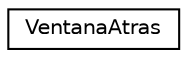 digraph "Graphical Class Hierarchy"
{
  edge [fontname="Helvetica",fontsize="10",labelfontname="Helvetica",labelfontsize="10"];
  node [fontname="Helvetica",fontsize="10",shape=record];
  rankdir="LR";
  Node0 [label="VentanaAtras",height=0.2,width=0.4,color="black", fillcolor="white", style="filled",URL="$classVentanaAtras.html"];
}
